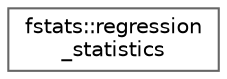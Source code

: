 digraph "Graphical Class Hierarchy"
{
 // LATEX_PDF_SIZE
  bgcolor="transparent";
  edge [fontname=Helvetica,fontsize=10,labelfontname=Helvetica,labelfontsize=10];
  node [fontname=Helvetica,fontsize=10,shape=box,height=0.2,width=0.4];
  rankdir="LR";
  Node0 [label="fstats::regression\l_statistics",height=0.2,width=0.4,color="grey40", fillcolor="white", style="filled",URL="$structfstats_1_1regression__statistics.html",tooltip="A container for regression-related statistical information."];
}
